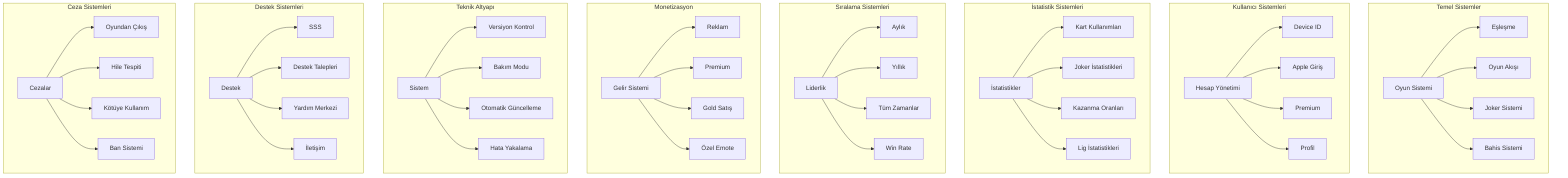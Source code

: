 graph TD
    subgraph Temel Sistemler
        A[Oyun Sistemi] --> A1[Eşleşme]
        A --> A2[Oyun Akışı]
        A --> A3[Joker Sistemi]
        A --> A4[Bahis Sistemi]
    end

    subgraph Kullanıcı Sistemleri
        B[Hesap Yönetimi] --> B1[Device ID]
        B --> B2[Apple Giriş]
        B --> B3[Premium]
        B --> B4[Profil]
    end

    subgraph İstatistik Sistemleri
        C[İstatistikler] --> C1[Kart Kullanımları]
        C --> C2[Joker İstatistikleri]
        C --> C3[Kazanma Oranları]
        C --> C4[Lig İstatistikleri]
    end

    subgraph Sıralama Sistemleri
        D[Liderlik] --> D1[Aylık]
        D --> D2[Yıllık]
        D --> D3[Tüm Zamanlar]
        D --> D4[Win Rate]
    end

    subgraph Monetizasyon
        E[Gelir Sistemi] --> E1[Reklam]
        E --> E2[Premium]
        E --> E3[Gold Satış]
        E --> E4[Özel Emote]
    end

    subgraph Teknik Altyapı
        F[Sistem] --> F1[Versiyon Kontrol]
        F --> F2[Bakım Modu]
        F --> F3[Otomatik Güncelleme]
        F --> F4[Hata Yakalama]
    end

    subgraph Destek Sistemleri
        G[Destek] --> G1[SSS]
        G --> G2[Destek Talepleri]
        G --> G3[Yardım Merkezi]
        G --> G4[İletişim]
    end

    subgraph Ceza Sistemleri
        H[Cezalar] --> H1[Oyundan Çıkış]
        H --> H2[Hile Tespiti]
        H --> H3[Kötüye Kullanım]
        H --> H4[Ban Sistemi]
    end